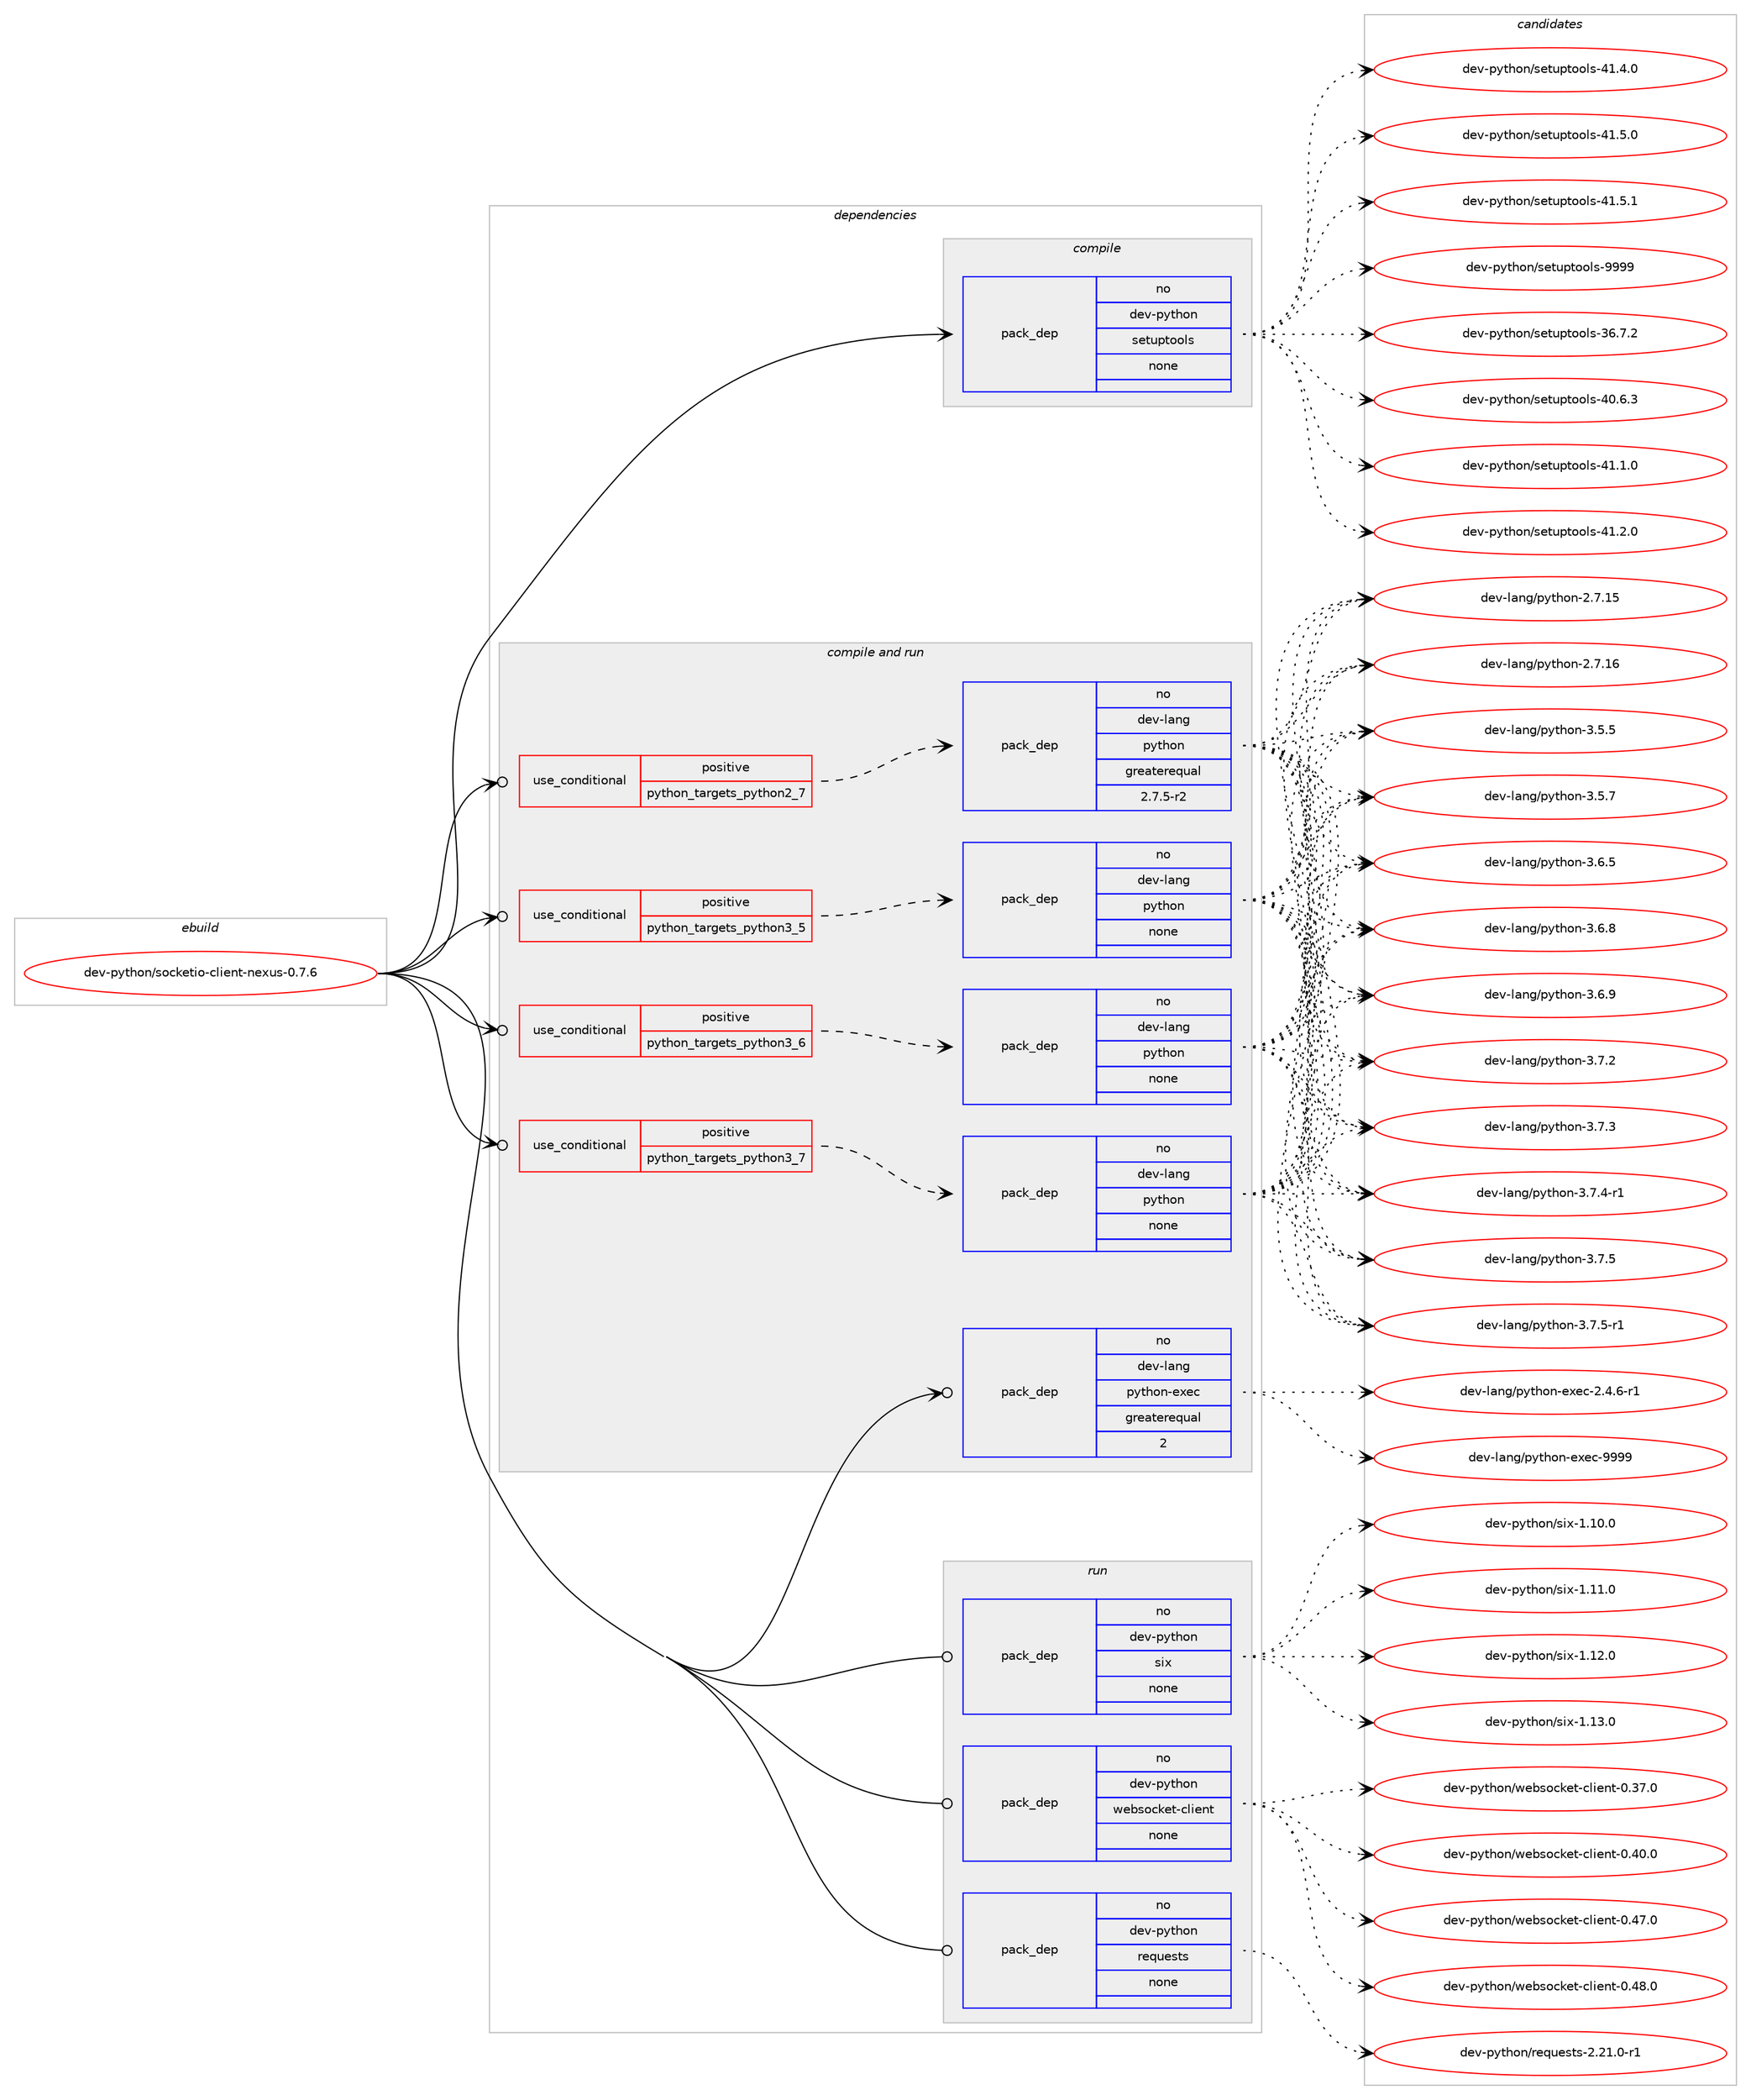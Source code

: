 digraph prolog {

# *************
# Graph options
# *************

newrank=true;
concentrate=true;
compound=true;
graph [rankdir=LR,fontname=Helvetica,fontsize=10,ranksep=1.5];#, ranksep=2.5, nodesep=0.2];
edge  [arrowhead=vee];
node  [fontname=Helvetica,fontsize=10];

# **********
# The ebuild
# **********

subgraph cluster_leftcol {
color=gray;
rank=same;
label=<<i>ebuild</i>>;
id [label="dev-python/socketio-client-nexus-0.7.6", color=red, width=4, href="../dev-python/socketio-client-nexus-0.7.6.svg"];
}

# ****************
# The dependencies
# ****************

subgraph cluster_midcol {
color=gray;
label=<<i>dependencies</i>>;
subgraph cluster_compile {
fillcolor="#eeeeee";
style=filled;
label=<<i>compile</i>>;
subgraph pack476289 {
dependency637682 [label=<<TABLE BORDER="0" CELLBORDER="1" CELLSPACING="0" CELLPADDING="4" WIDTH="220"><TR><TD ROWSPAN="6" CELLPADDING="30">pack_dep</TD></TR><TR><TD WIDTH="110">no</TD></TR><TR><TD>dev-python</TD></TR><TR><TD>setuptools</TD></TR><TR><TD>none</TD></TR><TR><TD></TD></TR></TABLE>>, shape=none, color=blue];
}
id:e -> dependency637682:w [weight=20,style="solid",arrowhead="vee"];
}
subgraph cluster_compileandrun {
fillcolor="#eeeeee";
style=filled;
label=<<i>compile and run</i>>;
subgraph cond149512 {
dependency637683 [label=<<TABLE BORDER="0" CELLBORDER="1" CELLSPACING="0" CELLPADDING="4"><TR><TD ROWSPAN="3" CELLPADDING="10">use_conditional</TD></TR><TR><TD>positive</TD></TR><TR><TD>python_targets_python2_7</TD></TR></TABLE>>, shape=none, color=red];
subgraph pack476290 {
dependency637684 [label=<<TABLE BORDER="0" CELLBORDER="1" CELLSPACING="0" CELLPADDING="4" WIDTH="220"><TR><TD ROWSPAN="6" CELLPADDING="30">pack_dep</TD></TR><TR><TD WIDTH="110">no</TD></TR><TR><TD>dev-lang</TD></TR><TR><TD>python</TD></TR><TR><TD>greaterequal</TD></TR><TR><TD>2.7.5-r2</TD></TR></TABLE>>, shape=none, color=blue];
}
dependency637683:e -> dependency637684:w [weight=20,style="dashed",arrowhead="vee"];
}
id:e -> dependency637683:w [weight=20,style="solid",arrowhead="odotvee"];
subgraph cond149513 {
dependency637685 [label=<<TABLE BORDER="0" CELLBORDER="1" CELLSPACING="0" CELLPADDING="4"><TR><TD ROWSPAN="3" CELLPADDING="10">use_conditional</TD></TR><TR><TD>positive</TD></TR><TR><TD>python_targets_python3_5</TD></TR></TABLE>>, shape=none, color=red];
subgraph pack476291 {
dependency637686 [label=<<TABLE BORDER="0" CELLBORDER="1" CELLSPACING="0" CELLPADDING="4" WIDTH="220"><TR><TD ROWSPAN="6" CELLPADDING="30">pack_dep</TD></TR><TR><TD WIDTH="110">no</TD></TR><TR><TD>dev-lang</TD></TR><TR><TD>python</TD></TR><TR><TD>none</TD></TR><TR><TD></TD></TR></TABLE>>, shape=none, color=blue];
}
dependency637685:e -> dependency637686:w [weight=20,style="dashed",arrowhead="vee"];
}
id:e -> dependency637685:w [weight=20,style="solid",arrowhead="odotvee"];
subgraph cond149514 {
dependency637687 [label=<<TABLE BORDER="0" CELLBORDER="1" CELLSPACING="0" CELLPADDING="4"><TR><TD ROWSPAN="3" CELLPADDING="10">use_conditional</TD></TR><TR><TD>positive</TD></TR><TR><TD>python_targets_python3_6</TD></TR></TABLE>>, shape=none, color=red];
subgraph pack476292 {
dependency637688 [label=<<TABLE BORDER="0" CELLBORDER="1" CELLSPACING="0" CELLPADDING="4" WIDTH="220"><TR><TD ROWSPAN="6" CELLPADDING="30">pack_dep</TD></TR><TR><TD WIDTH="110">no</TD></TR><TR><TD>dev-lang</TD></TR><TR><TD>python</TD></TR><TR><TD>none</TD></TR><TR><TD></TD></TR></TABLE>>, shape=none, color=blue];
}
dependency637687:e -> dependency637688:w [weight=20,style="dashed",arrowhead="vee"];
}
id:e -> dependency637687:w [weight=20,style="solid",arrowhead="odotvee"];
subgraph cond149515 {
dependency637689 [label=<<TABLE BORDER="0" CELLBORDER="1" CELLSPACING="0" CELLPADDING="4"><TR><TD ROWSPAN="3" CELLPADDING="10">use_conditional</TD></TR><TR><TD>positive</TD></TR><TR><TD>python_targets_python3_7</TD></TR></TABLE>>, shape=none, color=red];
subgraph pack476293 {
dependency637690 [label=<<TABLE BORDER="0" CELLBORDER="1" CELLSPACING="0" CELLPADDING="4" WIDTH="220"><TR><TD ROWSPAN="6" CELLPADDING="30">pack_dep</TD></TR><TR><TD WIDTH="110">no</TD></TR><TR><TD>dev-lang</TD></TR><TR><TD>python</TD></TR><TR><TD>none</TD></TR><TR><TD></TD></TR></TABLE>>, shape=none, color=blue];
}
dependency637689:e -> dependency637690:w [weight=20,style="dashed",arrowhead="vee"];
}
id:e -> dependency637689:w [weight=20,style="solid",arrowhead="odotvee"];
subgraph pack476294 {
dependency637691 [label=<<TABLE BORDER="0" CELLBORDER="1" CELLSPACING="0" CELLPADDING="4" WIDTH="220"><TR><TD ROWSPAN="6" CELLPADDING="30">pack_dep</TD></TR><TR><TD WIDTH="110">no</TD></TR><TR><TD>dev-lang</TD></TR><TR><TD>python-exec</TD></TR><TR><TD>greaterequal</TD></TR><TR><TD>2</TD></TR></TABLE>>, shape=none, color=blue];
}
id:e -> dependency637691:w [weight=20,style="solid",arrowhead="odotvee"];
}
subgraph cluster_run {
fillcolor="#eeeeee";
style=filled;
label=<<i>run</i>>;
subgraph pack476295 {
dependency637692 [label=<<TABLE BORDER="0" CELLBORDER="1" CELLSPACING="0" CELLPADDING="4" WIDTH="220"><TR><TD ROWSPAN="6" CELLPADDING="30">pack_dep</TD></TR><TR><TD WIDTH="110">no</TD></TR><TR><TD>dev-python</TD></TR><TR><TD>requests</TD></TR><TR><TD>none</TD></TR><TR><TD></TD></TR></TABLE>>, shape=none, color=blue];
}
id:e -> dependency637692:w [weight=20,style="solid",arrowhead="odot"];
subgraph pack476296 {
dependency637693 [label=<<TABLE BORDER="0" CELLBORDER="1" CELLSPACING="0" CELLPADDING="4" WIDTH="220"><TR><TD ROWSPAN="6" CELLPADDING="30">pack_dep</TD></TR><TR><TD WIDTH="110">no</TD></TR><TR><TD>dev-python</TD></TR><TR><TD>six</TD></TR><TR><TD>none</TD></TR><TR><TD></TD></TR></TABLE>>, shape=none, color=blue];
}
id:e -> dependency637693:w [weight=20,style="solid",arrowhead="odot"];
subgraph pack476297 {
dependency637694 [label=<<TABLE BORDER="0" CELLBORDER="1" CELLSPACING="0" CELLPADDING="4" WIDTH="220"><TR><TD ROWSPAN="6" CELLPADDING="30">pack_dep</TD></TR><TR><TD WIDTH="110">no</TD></TR><TR><TD>dev-python</TD></TR><TR><TD>websocket-client</TD></TR><TR><TD>none</TD></TR><TR><TD></TD></TR></TABLE>>, shape=none, color=blue];
}
id:e -> dependency637694:w [weight=20,style="solid",arrowhead="odot"];
}
}

# **************
# The candidates
# **************

subgraph cluster_choices {
rank=same;
color=gray;
label=<<i>candidates</i>>;

subgraph choice476289 {
color=black;
nodesep=1;
choice100101118451121211161041111104711510111611711211611111110811545515446554650 [label="dev-python/setuptools-36.7.2", color=red, width=4,href="../dev-python/setuptools-36.7.2.svg"];
choice100101118451121211161041111104711510111611711211611111110811545524846544651 [label="dev-python/setuptools-40.6.3", color=red, width=4,href="../dev-python/setuptools-40.6.3.svg"];
choice100101118451121211161041111104711510111611711211611111110811545524946494648 [label="dev-python/setuptools-41.1.0", color=red, width=4,href="../dev-python/setuptools-41.1.0.svg"];
choice100101118451121211161041111104711510111611711211611111110811545524946504648 [label="dev-python/setuptools-41.2.0", color=red, width=4,href="../dev-python/setuptools-41.2.0.svg"];
choice100101118451121211161041111104711510111611711211611111110811545524946524648 [label="dev-python/setuptools-41.4.0", color=red, width=4,href="../dev-python/setuptools-41.4.0.svg"];
choice100101118451121211161041111104711510111611711211611111110811545524946534648 [label="dev-python/setuptools-41.5.0", color=red, width=4,href="../dev-python/setuptools-41.5.0.svg"];
choice100101118451121211161041111104711510111611711211611111110811545524946534649 [label="dev-python/setuptools-41.5.1", color=red, width=4,href="../dev-python/setuptools-41.5.1.svg"];
choice10010111845112121116104111110471151011161171121161111111081154557575757 [label="dev-python/setuptools-9999", color=red, width=4,href="../dev-python/setuptools-9999.svg"];
dependency637682:e -> choice100101118451121211161041111104711510111611711211611111110811545515446554650:w [style=dotted,weight="100"];
dependency637682:e -> choice100101118451121211161041111104711510111611711211611111110811545524846544651:w [style=dotted,weight="100"];
dependency637682:e -> choice100101118451121211161041111104711510111611711211611111110811545524946494648:w [style=dotted,weight="100"];
dependency637682:e -> choice100101118451121211161041111104711510111611711211611111110811545524946504648:w [style=dotted,weight="100"];
dependency637682:e -> choice100101118451121211161041111104711510111611711211611111110811545524946524648:w [style=dotted,weight="100"];
dependency637682:e -> choice100101118451121211161041111104711510111611711211611111110811545524946534648:w [style=dotted,weight="100"];
dependency637682:e -> choice100101118451121211161041111104711510111611711211611111110811545524946534649:w [style=dotted,weight="100"];
dependency637682:e -> choice10010111845112121116104111110471151011161171121161111111081154557575757:w [style=dotted,weight="100"];
}
subgraph choice476290 {
color=black;
nodesep=1;
choice10010111845108971101034711212111610411111045504655464953 [label="dev-lang/python-2.7.15", color=red, width=4,href="../dev-lang/python-2.7.15.svg"];
choice10010111845108971101034711212111610411111045504655464954 [label="dev-lang/python-2.7.16", color=red, width=4,href="../dev-lang/python-2.7.16.svg"];
choice100101118451089711010347112121116104111110455146534653 [label="dev-lang/python-3.5.5", color=red, width=4,href="../dev-lang/python-3.5.5.svg"];
choice100101118451089711010347112121116104111110455146534655 [label="dev-lang/python-3.5.7", color=red, width=4,href="../dev-lang/python-3.5.7.svg"];
choice100101118451089711010347112121116104111110455146544653 [label="dev-lang/python-3.6.5", color=red, width=4,href="../dev-lang/python-3.6.5.svg"];
choice100101118451089711010347112121116104111110455146544656 [label="dev-lang/python-3.6.8", color=red, width=4,href="../dev-lang/python-3.6.8.svg"];
choice100101118451089711010347112121116104111110455146544657 [label="dev-lang/python-3.6.9", color=red, width=4,href="../dev-lang/python-3.6.9.svg"];
choice100101118451089711010347112121116104111110455146554650 [label="dev-lang/python-3.7.2", color=red, width=4,href="../dev-lang/python-3.7.2.svg"];
choice100101118451089711010347112121116104111110455146554651 [label="dev-lang/python-3.7.3", color=red, width=4,href="../dev-lang/python-3.7.3.svg"];
choice1001011184510897110103471121211161041111104551465546524511449 [label="dev-lang/python-3.7.4-r1", color=red, width=4,href="../dev-lang/python-3.7.4-r1.svg"];
choice100101118451089711010347112121116104111110455146554653 [label="dev-lang/python-3.7.5", color=red, width=4,href="../dev-lang/python-3.7.5.svg"];
choice1001011184510897110103471121211161041111104551465546534511449 [label="dev-lang/python-3.7.5-r1", color=red, width=4,href="../dev-lang/python-3.7.5-r1.svg"];
dependency637684:e -> choice10010111845108971101034711212111610411111045504655464953:w [style=dotted,weight="100"];
dependency637684:e -> choice10010111845108971101034711212111610411111045504655464954:w [style=dotted,weight="100"];
dependency637684:e -> choice100101118451089711010347112121116104111110455146534653:w [style=dotted,weight="100"];
dependency637684:e -> choice100101118451089711010347112121116104111110455146534655:w [style=dotted,weight="100"];
dependency637684:e -> choice100101118451089711010347112121116104111110455146544653:w [style=dotted,weight="100"];
dependency637684:e -> choice100101118451089711010347112121116104111110455146544656:w [style=dotted,weight="100"];
dependency637684:e -> choice100101118451089711010347112121116104111110455146544657:w [style=dotted,weight="100"];
dependency637684:e -> choice100101118451089711010347112121116104111110455146554650:w [style=dotted,weight="100"];
dependency637684:e -> choice100101118451089711010347112121116104111110455146554651:w [style=dotted,weight="100"];
dependency637684:e -> choice1001011184510897110103471121211161041111104551465546524511449:w [style=dotted,weight="100"];
dependency637684:e -> choice100101118451089711010347112121116104111110455146554653:w [style=dotted,weight="100"];
dependency637684:e -> choice1001011184510897110103471121211161041111104551465546534511449:w [style=dotted,weight="100"];
}
subgraph choice476291 {
color=black;
nodesep=1;
choice10010111845108971101034711212111610411111045504655464953 [label="dev-lang/python-2.7.15", color=red, width=4,href="../dev-lang/python-2.7.15.svg"];
choice10010111845108971101034711212111610411111045504655464954 [label="dev-lang/python-2.7.16", color=red, width=4,href="../dev-lang/python-2.7.16.svg"];
choice100101118451089711010347112121116104111110455146534653 [label="dev-lang/python-3.5.5", color=red, width=4,href="../dev-lang/python-3.5.5.svg"];
choice100101118451089711010347112121116104111110455146534655 [label="dev-lang/python-3.5.7", color=red, width=4,href="../dev-lang/python-3.5.7.svg"];
choice100101118451089711010347112121116104111110455146544653 [label="dev-lang/python-3.6.5", color=red, width=4,href="../dev-lang/python-3.6.5.svg"];
choice100101118451089711010347112121116104111110455146544656 [label="dev-lang/python-3.6.8", color=red, width=4,href="../dev-lang/python-3.6.8.svg"];
choice100101118451089711010347112121116104111110455146544657 [label="dev-lang/python-3.6.9", color=red, width=4,href="../dev-lang/python-3.6.9.svg"];
choice100101118451089711010347112121116104111110455146554650 [label="dev-lang/python-3.7.2", color=red, width=4,href="../dev-lang/python-3.7.2.svg"];
choice100101118451089711010347112121116104111110455146554651 [label="dev-lang/python-3.7.3", color=red, width=4,href="../dev-lang/python-3.7.3.svg"];
choice1001011184510897110103471121211161041111104551465546524511449 [label="dev-lang/python-3.7.4-r1", color=red, width=4,href="../dev-lang/python-3.7.4-r1.svg"];
choice100101118451089711010347112121116104111110455146554653 [label="dev-lang/python-3.7.5", color=red, width=4,href="../dev-lang/python-3.7.5.svg"];
choice1001011184510897110103471121211161041111104551465546534511449 [label="dev-lang/python-3.7.5-r1", color=red, width=4,href="../dev-lang/python-3.7.5-r1.svg"];
dependency637686:e -> choice10010111845108971101034711212111610411111045504655464953:w [style=dotted,weight="100"];
dependency637686:e -> choice10010111845108971101034711212111610411111045504655464954:w [style=dotted,weight="100"];
dependency637686:e -> choice100101118451089711010347112121116104111110455146534653:w [style=dotted,weight="100"];
dependency637686:e -> choice100101118451089711010347112121116104111110455146534655:w [style=dotted,weight="100"];
dependency637686:e -> choice100101118451089711010347112121116104111110455146544653:w [style=dotted,weight="100"];
dependency637686:e -> choice100101118451089711010347112121116104111110455146544656:w [style=dotted,weight="100"];
dependency637686:e -> choice100101118451089711010347112121116104111110455146544657:w [style=dotted,weight="100"];
dependency637686:e -> choice100101118451089711010347112121116104111110455146554650:w [style=dotted,weight="100"];
dependency637686:e -> choice100101118451089711010347112121116104111110455146554651:w [style=dotted,weight="100"];
dependency637686:e -> choice1001011184510897110103471121211161041111104551465546524511449:w [style=dotted,weight="100"];
dependency637686:e -> choice100101118451089711010347112121116104111110455146554653:w [style=dotted,weight="100"];
dependency637686:e -> choice1001011184510897110103471121211161041111104551465546534511449:w [style=dotted,weight="100"];
}
subgraph choice476292 {
color=black;
nodesep=1;
choice10010111845108971101034711212111610411111045504655464953 [label="dev-lang/python-2.7.15", color=red, width=4,href="../dev-lang/python-2.7.15.svg"];
choice10010111845108971101034711212111610411111045504655464954 [label="dev-lang/python-2.7.16", color=red, width=4,href="../dev-lang/python-2.7.16.svg"];
choice100101118451089711010347112121116104111110455146534653 [label="dev-lang/python-3.5.5", color=red, width=4,href="../dev-lang/python-3.5.5.svg"];
choice100101118451089711010347112121116104111110455146534655 [label="dev-lang/python-3.5.7", color=red, width=4,href="../dev-lang/python-3.5.7.svg"];
choice100101118451089711010347112121116104111110455146544653 [label="dev-lang/python-3.6.5", color=red, width=4,href="../dev-lang/python-3.6.5.svg"];
choice100101118451089711010347112121116104111110455146544656 [label="dev-lang/python-3.6.8", color=red, width=4,href="../dev-lang/python-3.6.8.svg"];
choice100101118451089711010347112121116104111110455146544657 [label="dev-lang/python-3.6.9", color=red, width=4,href="../dev-lang/python-3.6.9.svg"];
choice100101118451089711010347112121116104111110455146554650 [label="dev-lang/python-3.7.2", color=red, width=4,href="../dev-lang/python-3.7.2.svg"];
choice100101118451089711010347112121116104111110455146554651 [label="dev-lang/python-3.7.3", color=red, width=4,href="../dev-lang/python-3.7.3.svg"];
choice1001011184510897110103471121211161041111104551465546524511449 [label="dev-lang/python-3.7.4-r1", color=red, width=4,href="../dev-lang/python-3.7.4-r1.svg"];
choice100101118451089711010347112121116104111110455146554653 [label="dev-lang/python-3.7.5", color=red, width=4,href="../dev-lang/python-3.7.5.svg"];
choice1001011184510897110103471121211161041111104551465546534511449 [label="dev-lang/python-3.7.5-r1", color=red, width=4,href="../dev-lang/python-3.7.5-r1.svg"];
dependency637688:e -> choice10010111845108971101034711212111610411111045504655464953:w [style=dotted,weight="100"];
dependency637688:e -> choice10010111845108971101034711212111610411111045504655464954:w [style=dotted,weight="100"];
dependency637688:e -> choice100101118451089711010347112121116104111110455146534653:w [style=dotted,weight="100"];
dependency637688:e -> choice100101118451089711010347112121116104111110455146534655:w [style=dotted,weight="100"];
dependency637688:e -> choice100101118451089711010347112121116104111110455146544653:w [style=dotted,weight="100"];
dependency637688:e -> choice100101118451089711010347112121116104111110455146544656:w [style=dotted,weight="100"];
dependency637688:e -> choice100101118451089711010347112121116104111110455146544657:w [style=dotted,weight="100"];
dependency637688:e -> choice100101118451089711010347112121116104111110455146554650:w [style=dotted,weight="100"];
dependency637688:e -> choice100101118451089711010347112121116104111110455146554651:w [style=dotted,weight="100"];
dependency637688:e -> choice1001011184510897110103471121211161041111104551465546524511449:w [style=dotted,weight="100"];
dependency637688:e -> choice100101118451089711010347112121116104111110455146554653:w [style=dotted,weight="100"];
dependency637688:e -> choice1001011184510897110103471121211161041111104551465546534511449:w [style=dotted,weight="100"];
}
subgraph choice476293 {
color=black;
nodesep=1;
choice10010111845108971101034711212111610411111045504655464953 [label="dev-lang/python-2.7.15", color=red, width=4,href="../dev-lang/python-2.7.15.svg"];
choice10010111845108971101034711212111610411111045504655464954 [label="dev-lang/python-2.7.16", color=red, width=4,href="../dev-lang/python-2.7.16.svg"];
choice100101118451089711010347112121116104111110455146534653 [label="dev-lang/python-3.5.5", color=red, width=4,href="../dev-lang/python-3.5.5.svg"];
choice100101118451089711010347112121116104111110455146534655 [label="dev-lang/python-3.5.7", color=red, width=4,href="../dev-lang/python-3.5.7.svg"];
choice100101118451089711010347112121116104111110455146544653 [label="dev-lang/python-3.6.5", color=red, width=4,href="../dev-lang/python-3.6.5.svg"];
choice100101118451089711010347112121116104111110455146544656 [label="dev-lang/python-3.6.8", color=red, width=4,href="../dev-lang/python-3.6.8.svg"];
choice100101118451089711010347112121116104111110455146544657 [label="dev-lang/python-3.6.9", color=red, width=4,href="../dev-lang/python-3.6.9.svg"];
choice100101118451089711010347112121116104111110455146554650 [label="dev-lang/python-3.7.2", color=red, width=4,href="../dev-lang/python-3.7.2.svg"];
choice100101118451089711010347112121116104111110455146554651 [label="dev-lang/python-3.7.3", color=red, width=4,href="../dev-lang/python-3.7.3.svg"];
choice1001011184510897110103471121211161041111104551465546524511449 [label="dev-lang/python-3.7.4-r1", color=red, width=4,href="../dev-lang/python-3.7.4-r1.svg"];
choice100101118451089711010347112121116104111110455146554653 [label="dev-lang/python-3.7.5", color=red, width=4,href="../dev-lang/python-3.7.5.svg"];
choice1001011184510897110103471121211161041111104551465546534511449 [label="dev-lang/python-3.7.5-r1", color=red, width=4,href="../dev-lang/python-3.7.5-r1.svg"];
dependency637690:e -> choice10010111845108971101034711212111610411111045504655464953:w [style=dotted,weight="100"];
dependency637690:e -> choice10010111845108971101034711212111610411111045504655464954:w [style=dotted,weight="100"];
dependency637690:e -> choice100101118451089711010347112121116104111110455146534653:w [style=dotted,weight="100"];
dependency637690:e -> choice100101118451089711010347112121116104111110455146534655:w [style=dotted,weight="100"];
dependency637690:e -> choice100101118451089711010347112121116104111110455146544653:w [style=dotted,weight="100"];
dependency637690:e -> choice100101118451089711010347112121116104111110455146544656:w [style=dotted,weight="100"];
dependency637690:e -> choice100101118451089711010347112121116104111110455146544657:w [style=dotted,weight="100"];
dependency637690:e -> choice100101118451089711010347112121116104111110455146554650:w [style=dotted,weight="100"];
dependency637690:e -> choice100101118451089711010347112121116104111110455146554651:w [style=dotted,weight="100"];
dependency637690:e -> choice1001011184510897110103471121211161041111104551465546524511449:w [style=dotted,weight="100"];
dependency637690:e -> choice100101118451089711010347112121116104111110455146554653:w [style=dotted,weight="100"];
dependency637690:e -> choice1001011184510897110103471121211161041111104551465546534511449:w [style=dotted,weight="100"];
}
subgraph choice476294 {
color=black;
nodesep=1;
choice10010111845108971101034711212111610411111045101120101994550465246544511449 [label="dev-lang/python-exec-2.4.6-r1", color=red, width=4,href="../dev-lang/python-exec-2.4.6-r1.svg"];
choice10010111845108971101034711212111610411111045101120101994557575757 [label="dev-lang/python-exec-9999", color=red, width=4,href="../dev-lang/python-exec-9999.svg"];
dependency637691:e -> choice10010111845108971101034711212111610411111045101120101994550465246544511449:w [style=dotted,weight="100"];
dependency637691:e -> choice10010111845108971101034711212111610411111045101120101994557575757:w [style=dotted,weight="100"];
}
subgraph choice476295 {
color=black;
nodesep=1;
choice1001011184511212111610411111047114101113117101115116115455046504946484511449 [label="dev-python/requests-2.21.0-r1", color=red, width=4,href="../dev-python/requests-2.21.0-r1.svg"];
dependency637692:e -> choice1001011184511212111610411111047114101113117101115116115455046504946484511449:w [style=dotted,weight="100"];
}
subgraph choice476296 {
color=black;
nodesep=1;
choice100101118451121211161041111104711510512045494649484648 [label="dev-python/six-1.10.0", color=red, width=4,href="../dev-python/six-1.10.0.svg"];
choice100101118451121211161041111104711510512045494649494648 [label="dev-python/six-1.11.0", color=red, width=4,href="../dev-python/six-1.11.0.svg"];
choice100101118451121211161041111104711510512045494649504648 [label="dev-python/six-1.12.0", color=red, width=4,href="../dev-python/six-1.12.0.svg"];
choice100101118451121211161041111104711510512045494649514648 [label="dev-python/six-1.13.0", color=red, width=4,href="../dev-python/six-1.13.0.svg"];
dependency637693:e -> choice100101118451121211161041111104711510512045494649484648:w [style=dotted,weight="100"];
dependency637693:e -> choice100101118451121211161041111104711510512045494649494648:w [style=dotted,weight="100"];
dependency637693:e -> choice100101118451121211161041111104711510512045494649504648:w [style=dotted,weight="100"];
dependency637693:e -> choice100101118451121211161041111104711510512045494649514648:w [style=dotted,weight="100"];
}
subgraph choice476297 {
color=black;
nodesep=1;
choice10010111845112121116104111110471191019811511199107101116459910810510111011645484651554648 [label="dev-python/websocket-client-0.37.0", color=red, width=4,href="../dev-python/websocket-client-0.37.0.svg"];
choice10010111845112121116104111110471191019811511199107101116459910810510111011645484652484648 [label="dev-python/websocket-client-0.40.0", color=red, width=4,href="../dev-python/websocket-client-0.40.0.svg"];
choice10010111845112121116104111110471191019811511199107101116459910810510111011645484652554648 [label="dev-python/websocket-client-0.47.0", color=red, width=4,href="../dev-python/websocket-client-0.47.0.svg"];
choice10010111845112121116104111110471191019811511199107101116459910810510111011645484652564648 [label="dev-python/websocket-client-0.48.0", color=red, width=4,href="../dev-python/websocket-client-0.48.0.svg"];
dependency637694:e -> choice10010111845112121116104111110471191019811511199107101116459910810510111011645484651554648:w [style=dotted,weight="100"];
dependency637694:e -> choice10010111845112121116104111110471191019811511199107101116459910810510111011645484652484648:w [style=dotted,weight="100"];
dependency637694:e -> choice10010111845112121116104111110471191019811511199107101116459910810510111011645484652554648:w [style=dotted,weight="100"];
dependency637694:e -> choice10010111845112121116104111110471191019811511199107101116459910810510111011645484652564648:w [style=dotted,weight="100"];
}
}

}
